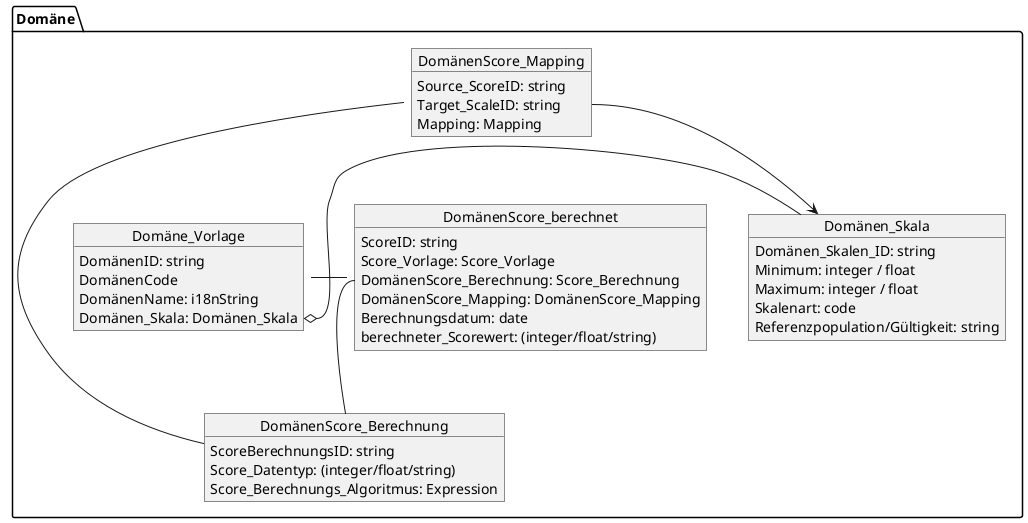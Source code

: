 @startuml MII_PROMs_Domäne

package Domäne {
    object Domäne_Vorlage {
        DomänenID: string
        DomänenCode
        DomänenName: i18nString
        Domänen_Skala: Domänen_Skala
    }
    object Domänen_Skala {
        Domänen_Skalen_ID: string
        Minimum: integer / float
        Maximum: integer / float
        Skalenart: code
        Referenzpopulation/Gültigkeit: string
    }
    object DomänenScore_berechnet {
        ScoreID: string
        Score_Vorlage: Score_Vorlage
        DomänenScore_Berechnung: Score_Berechnung
        DomänenScore_Mapping: DomänenScore_Mapping
        Berechnungsdatum: date
        berechneter_Scorewert: (integer/float/string)
    } 
    object DomänenScore_Berechnung {
        ScoreBerechnungsID: string
        Score_Datentyp: (integer/float/string)
        Score_Berechnungs_Algoritmus: Expression
    }

    object DomänenScore_Mapping {
        Source_ScoreID: string
        Target_ScaleID: string
        Mapping: Mapping 
    }

    Domäne_Vorlage::Domänen_Skala o-right- Domänen_Skala
    DomänenScore_Mapping::Target_ScaleID --> Domänen_Skala

}

Domäne_Vorlage -right-- DomänenScore_berechnet
DomänenScore_Berechnung -up- DomänenScore_berechnet::DomänenScore_Berechnung
DomänenScore_Berechnung -left- DomänenScore_Mapping 

@enduml


